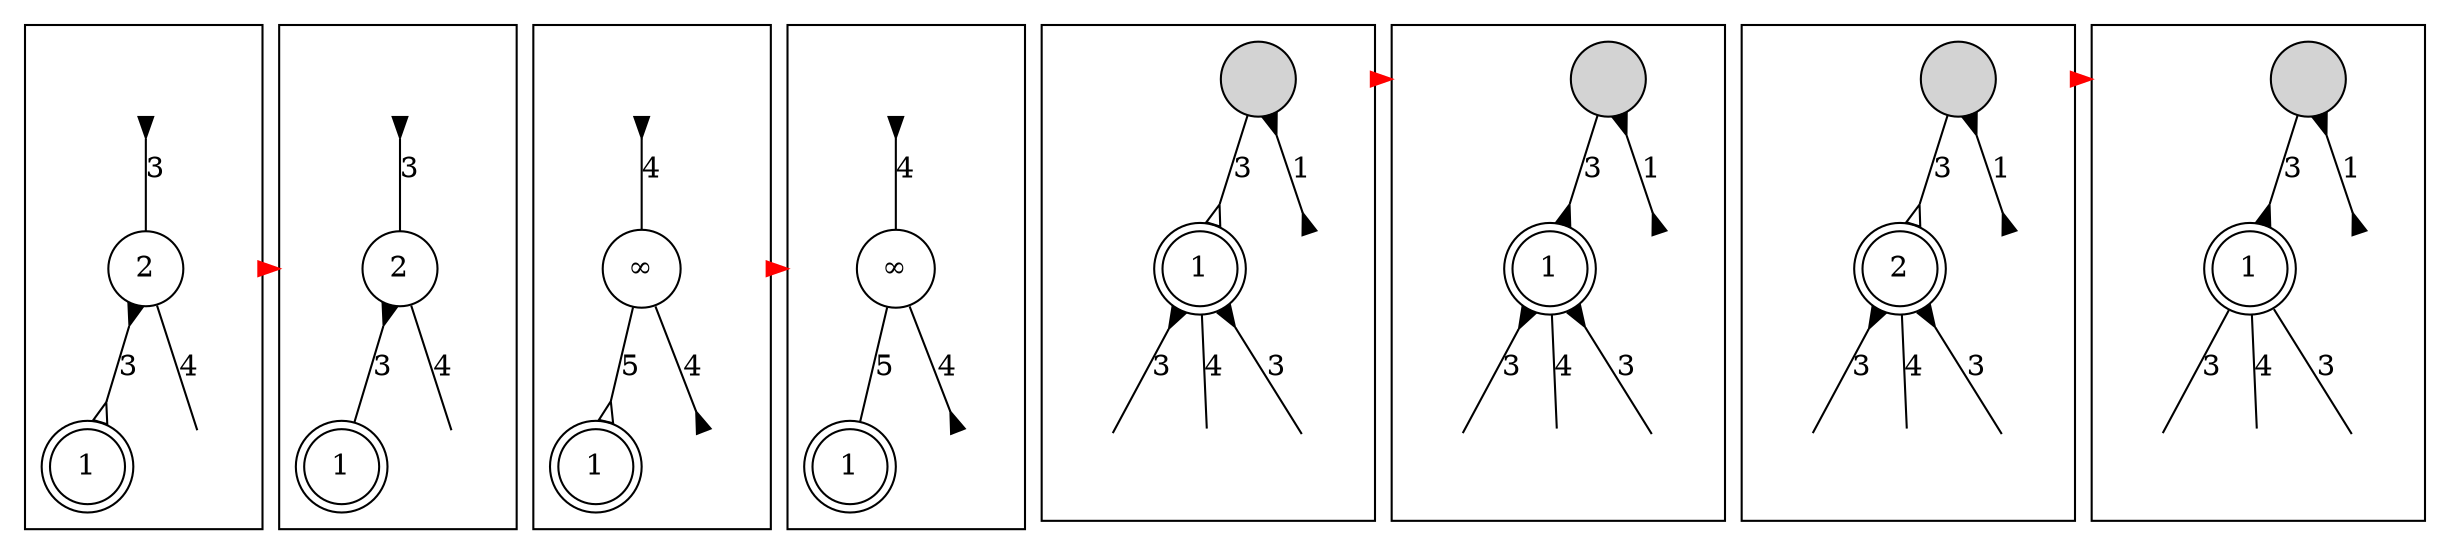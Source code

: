 digraph
{
	compound = true;
	node [shape=circle, style=filled, label=""];
	edge [dir=both, arrowtail=none, arrowhead=none];

	subgraph cluster0before /* arrow from parent points towards us */
	{
		n0g -> n0p [label=3, arrowtail=inv];
		n0p -> n0n [label=3, arrowtail=inv, arrowhead=oinv];
		n0p -> n0s [label=4];

		n0g [style=invisible];
		n0p [style=solid, label=2];
		n0n [shape=doublecircle, style=solid, label=1];
		n0s [style=invisible];
	}

	subgraph cluster0after
	{
		n0g_ -> n0p_ [label=3, arrowtail=inv];
		n0p_ -> n0n_ [label=3, arrowtail=inv];
		n0p_ -> n0s_ [label=4];

		n0g_ [style=invisible];
		n0p_ [style=solid, label=2];
		n0n_ [shape=doublecircle, style=solid, label=1];
		n0s_ [style=invisible];
	}

	n0p -> n0p_ [arrowhead=normal, color=red, ltail=cluster0before, lhead=cluster0after, constraint=false];

	subgraph cluster1before /* parent is non-escapable */
	{
		n1g -> n1p [label=4, arrowtail=inv];
		n1p -> n1n [label=5, arrowhead=oinv];
		n1p -> n1s [label=4, arrowhead=inv];

		n1g [style=invisible];
		n1p [style=solid, label="&infin;"];
		n1n [shape=doublecircle, style=solid, label=1];
		n1s [style=invisible];
	}

	subgraph cluster1after
	{
		n1g_ -> n1p_ [label=4, arrowtail=inv];
		n1p_ -> n1n_ [label=5];
		n1p_ -> n1s_ [label=4, arrowhead=inv];

		n1g_ [style=invisible];
		n1p_ [style=solid, label="&infin;"];
		n1n_ [shape=doublecircle, style=solid, label=1];
		n1s_ [style=invisible];
	}

	n1p -> n1p_ [arrowhead=normal, color=red, ltail=cluster1before, lhead=cluster1after, constraint=false];

	subgraph cluster2before /* arrow points away, parent escapable, value = 1 + parent value */
	{
		n2p -> n2n [label=3, arrowhead=oinv];
		n2p -> n2s [label=1, arrowtail=inv, arrowhead=inv];
		n2n -> n2c0 [label=3, arrowtail=inv];
		n2n -> n2c1 [label=4];
		n2n -> n2c2 [label=3, arrowtail=inv];

		n2n [shape=doublecircle, style=solid, label=1];
		n2s [style=invisible];
		n2c0 [style=invisible];
		n2c1 [style=invisible];
		n2c2 [style=invisible];
	}

	subgraph cluster2after
	{
		n2p_ -> n2n_ [label=3, arrowhead=inv];
		n2p_ -> n2s_ [label=1, arrowtail=inv, arrowhead=inv];
		n2n_ -> n2c0_ [label=3, arrowtail=inv];
		n2n_ -> n2c1_ [label=4];
		n2n_ -> n2c2_ [label=3, arrowtail=inv];

		n2n_ [shape=doublecircle, style=solid, label=1];
		n2s_ [style=invisible];
		n2c0_ [style=invisible];
		n2c1_ [style=invisible];
		n2c2_ [style=invisible];
	}

	n2p -> n2p_ [arrowhead=normal, color=red, ltail=cluster2before, lhead=cluster2after, constraint=false];

	subgraph cluster3before /* arrow points away, parent escapable, value > 1 + parent value */
	{
		n3p -> n3n [label=3, arrowhead=oinv];
		n3p -> n3s [label=1, arrowtail=inv, arrowhead=inv];
		n3n -> n3c0 [label=3, arrowtail=inv];
		n3n -> n3c1 [label=4];
		n3n -> n3c2 [label=3, arrowtail=inv];

		n3n [shape=doublecircle, style=solid, label=2];
		n3s [style=invisible];
		n3c0 [style=invisible];
		n3c1 [style=invisible];
		n3c2 [style=invisible];
	}

	subgraph cluster3after
	{
		n3p_ -> n3n_ [label=3, arrowhead=inv];
		n3p_ -> n3s_ [label=1, arrowtail=inv, arrowhead=inv];
		n3n_ -> n3c0_ [label=3];
		n3n_ -> n3c1_ [label=4];
		n3n_ -> n3c2_ [label=3];

		n3n_ [shape=doublecircle, style=solid, label=1];
		n3s_ [style=invisible];
		n3c0_ [style=invisible];
		n3c1_ [style=invisible];
		n3c2_ [style=invisible];
	}

	n3p -> n3p_ [arrowhead=normal, color=red, ltail=cluster3before, lhead=cluster3after, constraint=false];
}

